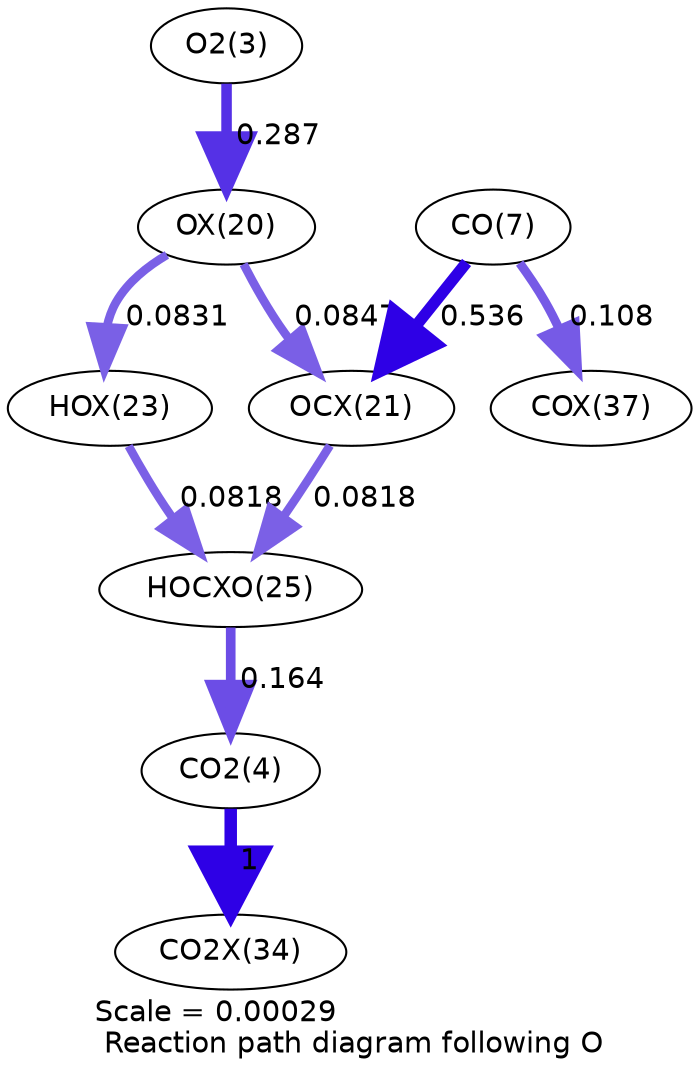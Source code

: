 digraph reaction_paths {
center=1;
s5 -> s30[fontname="Helvetica", penwidth=5.06, arrowsize=2.53, color="0.7, 0.787, 0.9"
, label=" 0.287"];
s30 -> s33[fontname="Helvetica", penwidth=4.12, arrowsize=2.06, color="0.7, 0.583, 0.9"
, label=" 0.0831"];
s30 -> s31[fontname="Helvetica", penwidth=4.14, arrowsize=2.07, color="0.7, 0.585, 0.9"
, label=" 0.0847"];
s33 -> s35[fontname="Helvetica", penwidth=4.11, arrowsize=2.06, color="0.7, 0.582, 0.9"
, label=" 0.0818"];
s9 -> s31[fontname="Helvetica", penwidth=5.53, arrowsize=2.76, color="0.7, 1.04, 0.9"
, label=" 0.536"];
s9 -> s42[fontname="Helvetica", penwidth=4.32, arrowsize=2.16, color="0.7, 0.608, 0.9"
, label=" 0.108"];
s31 -> s35[fontname="Helvetica", penwidth=4.11, arrowsize=2.06, color="0.7, 0.582, 0.9"
, label=" 0.0818"];
s35 -> s6[fontname="Helvetica", penwidth=4.63, arrowsize=2.32, color="0.7, 0.664, 0.9"
, label=" 0.164"];
s6 -> s39[fontname="Helvetica", penwidth=6, arrowsize=3, color="0.7, 1.5, 0.9"
, label=" 1"];
s5 [ fontname="Helvetica", label="O2(3)"];
s6 [ fontname="Helvetica", label="CO2(4)"];
s9 [ fontname="Helvetica", label="CO(7)"];
s30 [ fontname="Helvetica", label="OX(20)"];
s31 [ fontname="Helvetica", label="OCX(21)"];
s33 [ fontname="Helvetica", label="HOX(23)"];
s35 [ fontname="Helvetica", label="HOCXO(25)"];
s39 [ fontname="Helvetica", label="CO2X(34)"];
s42 [ fontname="Helvetica", label="COX(37)"];
 label = "Scale = 0.00029\l Reaction path diagram following O";
 fontname = "Helvetica";
}
